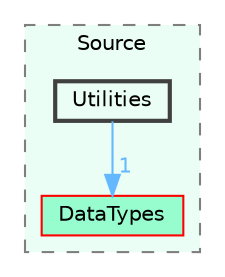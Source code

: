 digraph "C:/GEU/GEUCore/Source/Utilities"
{
 // LATEX_PDF_SIZE
  bgcolor="transparent";
  edge [fontname=Helvetica,fontsize=10,labelfontname=Helvetica,labelfontsize=10];
  node [fontname=Helvetica,fontsize=10,shape=box,height=0.2,width=0.4];
  compound=true
  subgraph clusterdir_d4107ff65a26812a8e80cf49f43b787d {
    graph [ bgcolor="#ebfef5", pencolor="grey50", label="Source", fontname=Helvetica,fontsize=10 style="filled,dashed", URL="dir_d4107ff65a26812a8e80cf49f43b787d.html",tooltip=""]
  dir_8956d8d5ac8f7fdad37e7ec3ce752fa0 [label="DataTypes", fillcolor="#98fdce", color="red", style="filled", URL="dir_8956d8d5ac8f7fdad37e7ec3ce752fa0.html",tooltip=""];
  dir_ba98d1c57f2db257d685d96c8633f8b6 [label="Utilities", fillcolor="#ebfef5", color="grey25", style="filled,bold", URL="dir_ba98d1c57f2db257d685d96c8633f8b6.html",tooltip=""];
  }
  dir_ba98d1c57f2db257d685d96c8633f8b6->dir_8956d8d5ac8f7fdad37e7ec3ce752fa0 [headlabel="1", labeldistance=1.5 headhref="dir_000057_000006.html" href="dir_000057_000006.html" color="steelblue1" fontcolor="steelblue1"];
}
